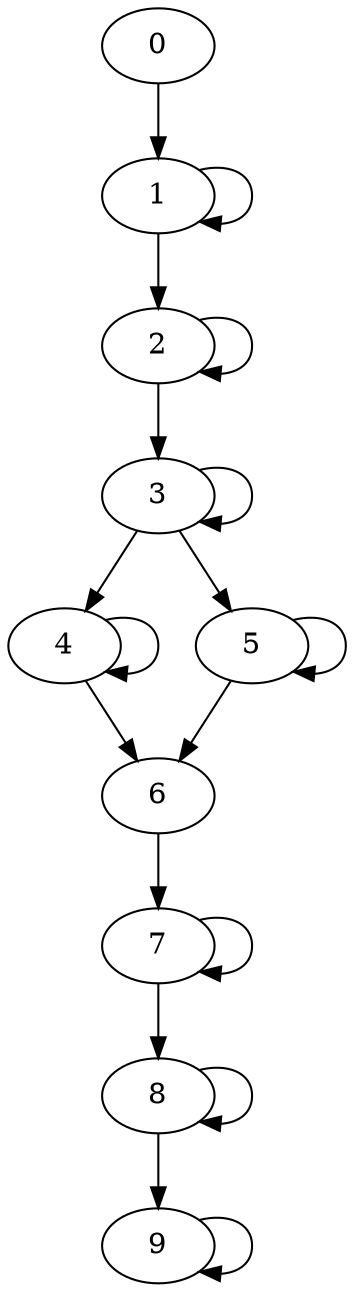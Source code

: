 /* ((F[incx-decy<=0]fin & F[incx-decy>=0]fin) & (F[incy-decx<=0]fin & F[incy-decx>=0]fin)) -n 46 */
digraph {
 0[props="init"];
 1[props="incx"];
 2[props="incy"];
 3;
 4;
 5;
 6;
 7[props="decx"];
 8[props="decy"];
 9[props="fin"];

 /* initialize some values for x and y */
 0 -> 1[updates="x+=1"];
 1 -> 1[updates="x+=1"];
 1 -> 2[updates="y+=1"];
 2 -> 2[updates="y+=1"];
 2 -> 3[guards="[x=4321,y=1234]"];

 /* swap */
 3 -> 3[updates="z+=1"];
 3 -> 4[guards="[y-x-z=0]"];
 4 -> 4[updates="x+=1,y-=1,z-=1"];
 3 -> 5[guards="[x-y-z=0]"];
 5 -> 5[updates="y+=1,x-=1,z-=1"];
 4 -> 6[guards="[z=0]"];
 5 -> 6[guards="[z=0]"];

 /* decrement back to zero */
 6 -> 7[updates="x-=1"];
 7 -> 7[updates="x-=1"];
 7 -> 8[updates="y-=1"];
 8 -> 8[updates="y-=1"];
 8 -> 9[guards="[x=0,y=0]"];
 9 -> 9;
 /* the formula verifies that number of increments of x and decrements of y and
  * vice versa are equal (in fact redundant, as already ensured by guards) */
}
